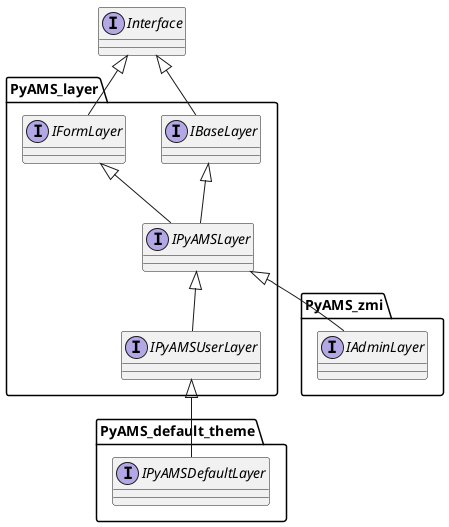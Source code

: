 @startuml

interface Interface

package PyAMS_layer {

    interface IBaseLayer
    Interface <|-- IBaseLayer

    interface IFormLayer
    Interface <|-- IFormLayer

    interface IPyAMSLayer
    IBaseLayer <|-- IPyAMSLayer
    IFormLayer <|-- IPyAMSLayer

    interface IPyAMSUserLayer
    IPyAMSLayer <|-- IPyAMSUserLayer

}

package PyAMS_zmi {

    interface IAdminLayer
    IPyAMSLayer <|-- IAdminLayer

}

package PyAMS_default_theme {

    interface IPyAMSDefaultLayer
    IPyAMSUserLayer <|-- IPyAMSDefaultLayer

}

@enduml